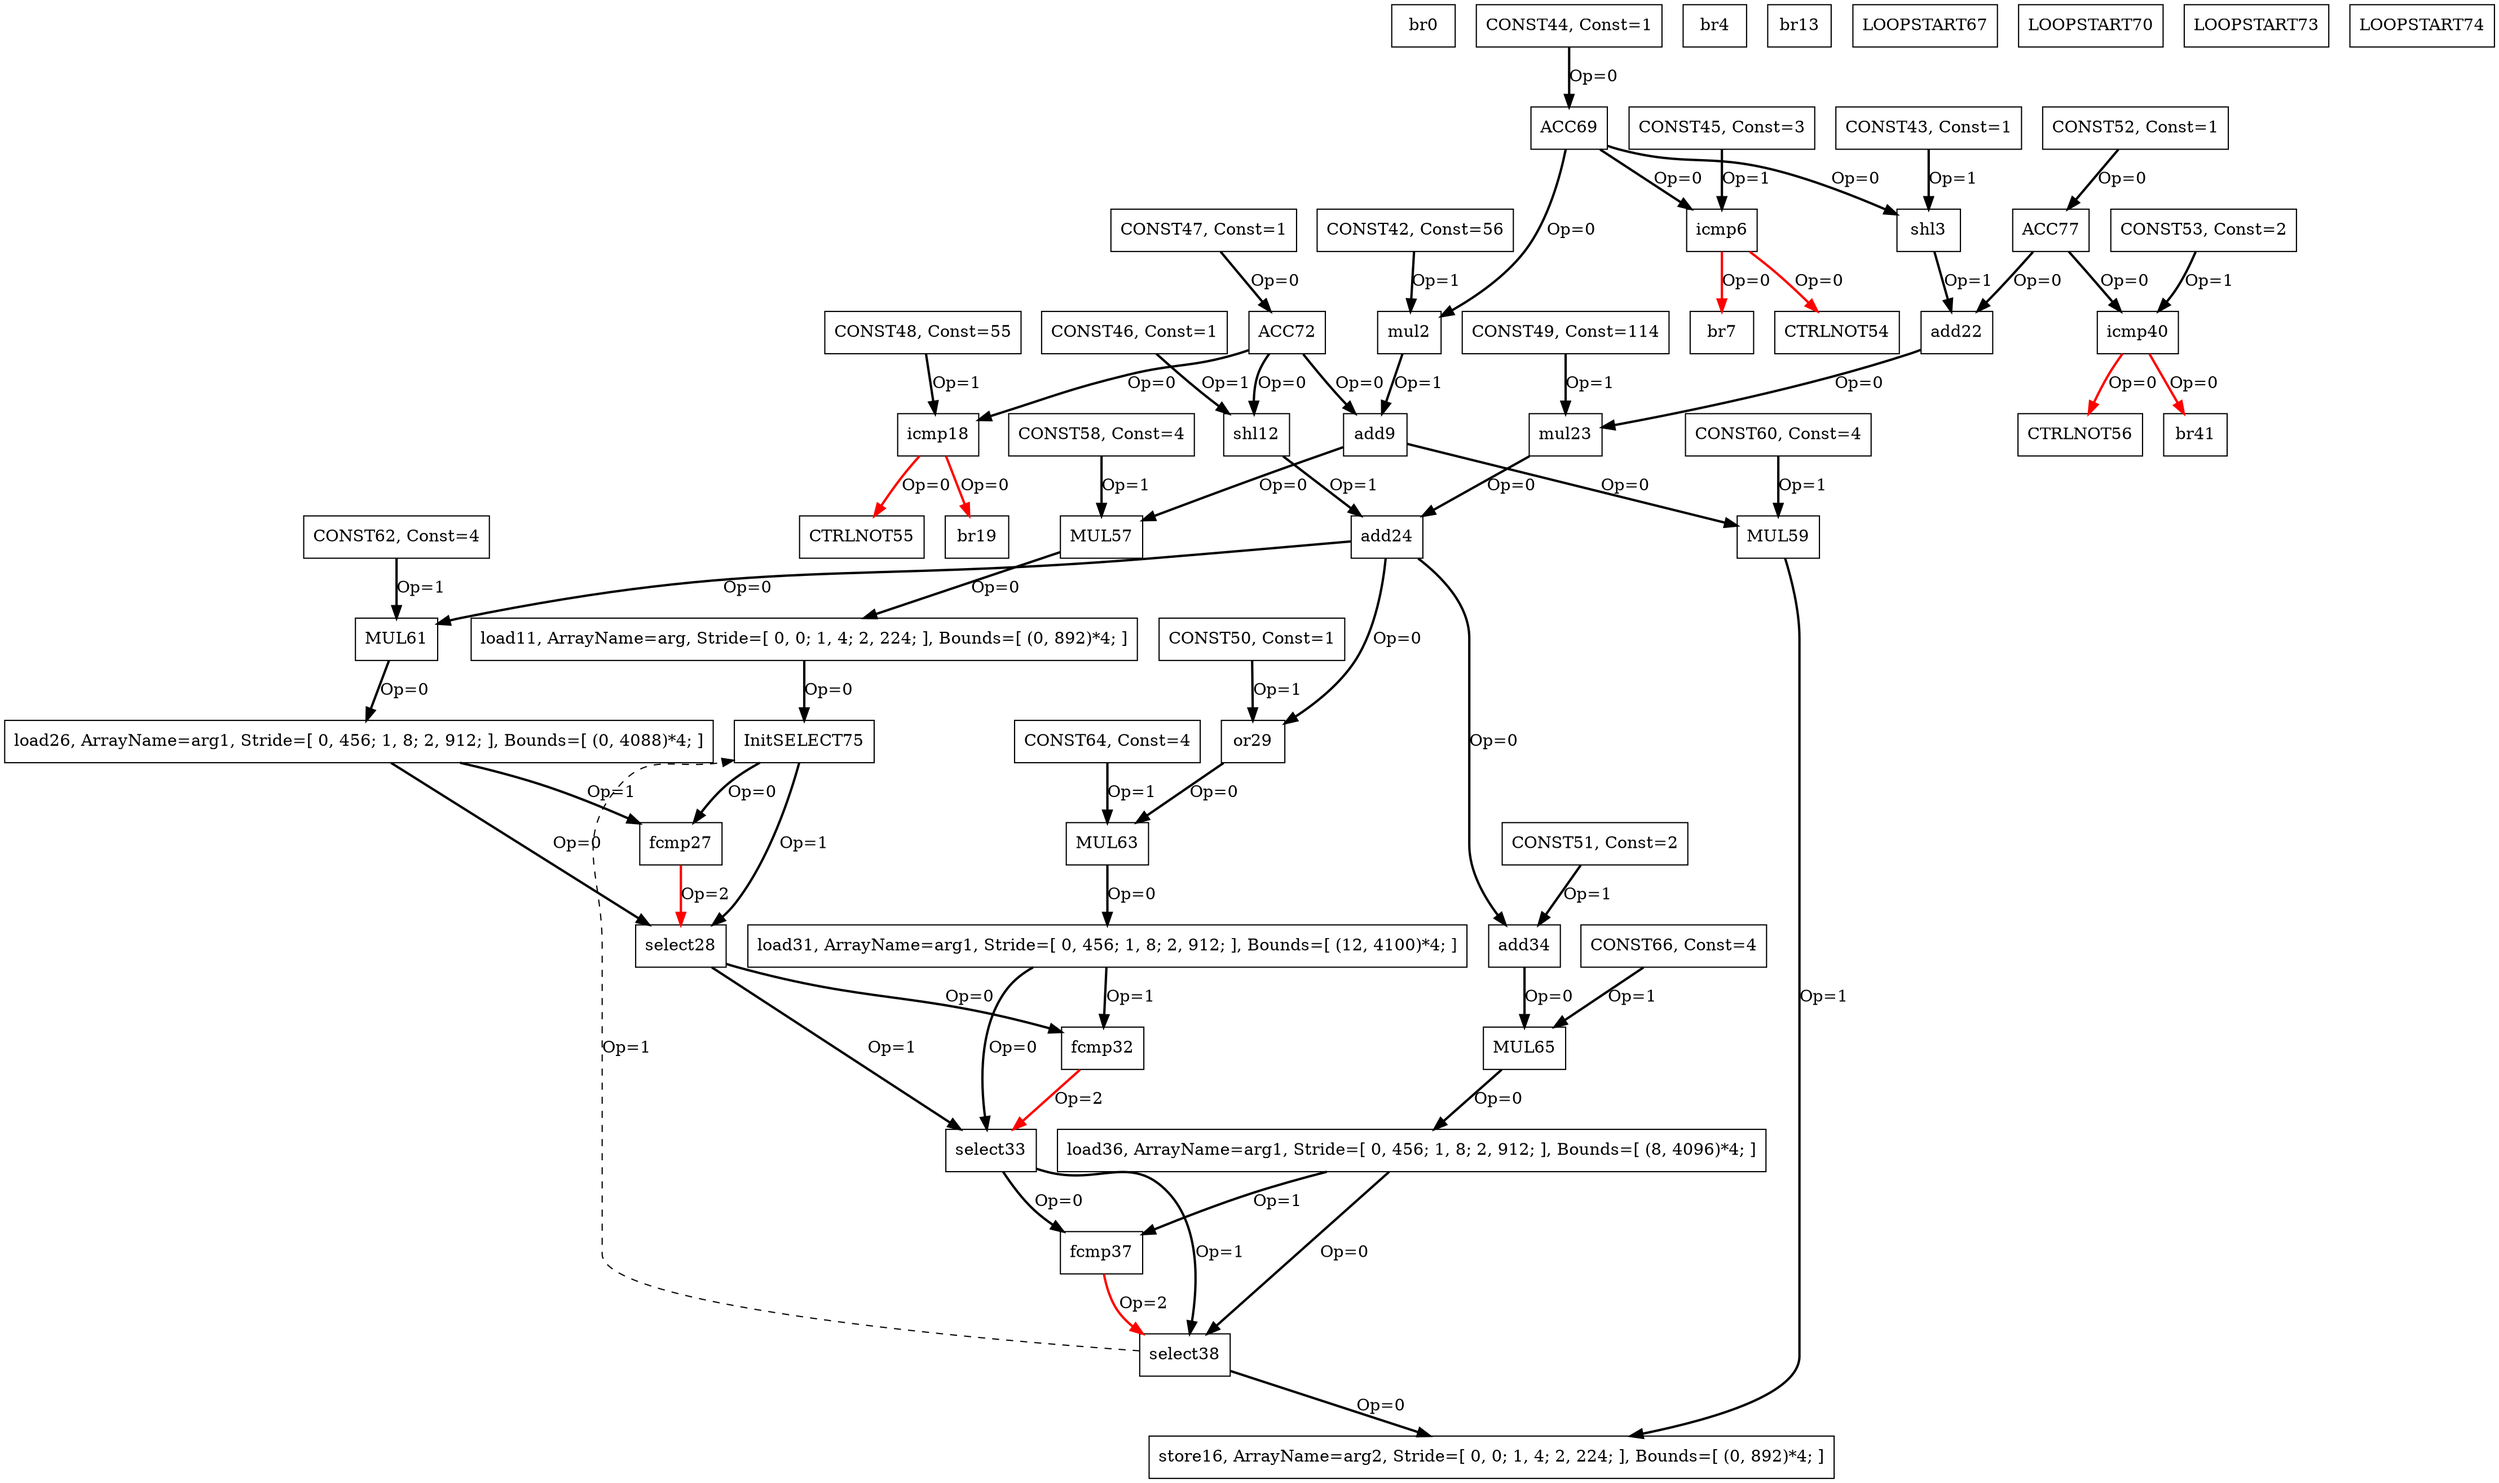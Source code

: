 Digraph G {
br0[label = "br0", shape = box, color = black];
mul2[label = "mul2", shape = box, color = black];
shl3[label = "shl3", shape = box, color = black];
br4[label = "br4", shape = box, color = black];
icmp6[label = "icmp6", shape = box, color = black];
br7[label = "br7", shape = box, color = black];
add9[label = "add9", shape = box, color = black];
load11[label = "load11, ArrayName=arg, Stride=[ 0, 0; 1, 4; 2, 224; ], Bounds=[ (0, 892)*4; ]", shape = box, color = black];
shl12[label = "shl12", shape = box, color = black];
br13[label = "br13", shape = box, color = black];
store16[label = "store16, ArrayName=arg2, Stride=[ 0, 0; 1, 4; 2, 224; ], Bounds=[ (0, 892)*4; ]", shape = box, color = black];
icmp18[label = "icmp18", shape = box, color = black];
br19[label = "br19", shape = box, color = black];
add22[label = "add22", shape = box, color = black];
mul23[label = "mul23", shape = box, color = black];
add24[label = "add24", shape = box, color = black];
load26[label = "load26, ArrayName=arg1, Stride=[ 0, 456; 1, 8; 2, 912; ], Bounds=[ (0, 4088)*4; ]", shape = box, color = black];
fcmp27[label = "fcmp27", shape = box, color = black];
select28[label = "select28", shape = box, color = black];
or29[label = "or29", shape = box, color = black];
load31[label = "load31, ArrayName=arg1, Stride=[ 0, 456; 1, 8; 2, 912; ], Bounds=[ (12, 4100)*4; ]", shape = box, color = black];
fcmp32[label = "fcmp32", shape = box, color = black];
select33[label = "select33", shape = box, color = black];
add34[label = "add34", shape = box, color = black];
load36[label = "load36, ArrayName=arg1, Stride=[ 0, 456; 1, 8; 2, 912; ], Bounds=[ (8, 4096)*4; ]", shape = box, color = black];
fcmp37[label = "fcmp37", shape = box, color = black];
select38[label = "select38", shape = box, color = black];
icmp40[label = "icmp40", shape = box, color = black];
br41[label = "br41", shape = box, color = black];
CONST42[label = "CONST42, Const=56", shape = box, color = black];
CONST43[label = "CONST43, Const=1", shape = box, color = black];
CONST44[label = "CONST44, Const=1", shape = box, color = black];
CONST45[label = "CONST45, Const=3", shape = box, color = black];
CONST46[label = "CONST46, Const=1", shape = box, color = black];
CONST47[label = "CONST47, Const=1", shape = box, color = black];
CONST48[label = "CONST48, Const=55", shape = box, color = black];
CONST49[label = "CONST49, Const=114", shape = box, color = black];
CONST50[label = "CONST50, Const=1", shape = box, color = black];
CONST51[label = "CONST51, Const=2", shape = box, color = black];
CONST52[label = "CONST52, Const=1", shape = box, color = black];
CONST53[label = "CONST53, Const=2", shape = box, color = black];
CTRLNOT54[label = "CTRLNOT54", shape = box, color = black];
CTRLNOT55[label = "CTRLNOT55", shape = box, color = black];
CTRLNOT56[label = "CTRLNOT56", shape = box, color = black];
MUL57[label = "MUL57", shape = box, color = black];
CONST58[label = "CONST58, Const=4", shape = box, color = black];
MUL59[label = "MUL59", shape = box, color = black];
CONST60[label = "CONST60, Const=4", shape = box, color = black];
MUL61[label = "MUL61", shape = box, color = black];
CONST62[label = "CONST62, Const=4", shape = box, color = black];
MUL63[label = "MUL63", shape = box, color = black];
CONST64[label = "CONST64, Const=4", shape = box, color = black];
MUL65[label = "MUL65", shape = box, color = black];
CONST66[label = "CONST66, Const=4", shape = box, color = black];
LOOPSTART67[label = "LOOPSTART67", shape = box, color = black];
ACC69[label = "ACC69", shape = box, color = black];
LOOPSTART70[label = "LOOPSTART70", shape = box, color = black];
ACC72[label = "ACC72", shape = box, color = black];
LOOPSTART73[label = "LOOPSTART73", shape = box, color = black];
LOOPSTART74[label = "LOOPSTART74", shape = box, color = black];
InitSELECT75[label = "InitSELECT75", shape = box, color = black];
ACC77[label = "ACC77", shape = box, color = black];
CONST42 -> mul2[color = black, style = bold, label = "Op=1"];
mul2 -> add9[color = black, style = bold, label = "Op=1"];
CONST43 -> shl3[color = black, style = bold, label = "Op=1"];
shl3 -> add22[color = black, style = bold, label = "Op=1"];
CONST45 -> icmp6[color = black, style = bold, label = "Op=1"];
icmp6 -> br7[color = red, style = bold, label = "Op=0"];
CONST46 -> shl12[color = black, style = bold, label = "Op=1"];
shl12 -> add24[color = black, style = bold, label = "Op=1"];
CONST48 -> icmp18[color = black, style = bold, label = "Op=1"];
icmp18 -> br19[color = red, style = bold, label = "Op=0"];
add22 -> mul23[color = black, style = bold, label = "Op=0"];
CONST49 -> mul23[color = black, style = bold, label = "Op=1"];
mul23 -> add24[color = black, style = bold, label = "Op=0"];
add24 -> add34[color = black, style = bold, label = "Op=0"];
add24 -> or29[color = black, style = bold, label = "Op=0"];
load26 -> select28[color = black, style = bold, label = "Op=0"];
load26 -> fcmp27[color = black, style = bold, label = "Op=1"];
fcmp27 -> select28[color = red, style = bold, label = "Op=2"];
select28 -> select33[color = black, style = bold, label = "Op=1"];
select28 -> fcmp32[color = black, style = bold, label = "Op=0"];
CONST50 -> or29[color = black, style = bold, label = "Op=1"];
load31 -> select33[color = black, style = bold, label = "Op=0"];
load31 -> fcmp32[color = black, style = bold, label = "Op=1"];
fcmp32 -> select33[color = red, style = bold, label = "Op=2"];
select33 -> select38[color = black, style = bold, label = "Op=1"];
select33 -> fcmp37[color = black, style = bold, label = "Op=0"];
CONST51 -> add34[color = black, style = bold, label = "Op=1"];
load36 -> select38[color = black, style = bold, label = "Op=0"];
load36 -> fcmp37[color = black, style = bold, label = "Op=1"];
fcmp37 -> select38[color = red, style = bold, label = "Op=2"];
CONST53 -> icmp40[color = black, style = bold, label = "Op=1"];
icmp40 -> br41[color = red, style = bold, label = "Op=0"];
icmp6 -> CTRLNOT54[color = red, style = bold, label = "Op=0"];
icmp18 -> CTRLNOT55[color = red, style = bold, label = "Op=0"];
icmp40 -> CTRLNOT56[color = red, style = bold, label = "Op=0"];
add9 -> MUL57[color = black, style = bold, label = "Op=0"];
CONST58 -> MUL57[color = black, style = bold, label = "Op=1"];
MUL57 -> load11[color = black, style = bold, label = "Op=0"];
add9 -> MUL59[color = black, style = bold, label = "Op=0"];
CONST60 -> MUL59[color = black, style = bold, label = "Op=1"];
MUL59 -> store16[color = black, style = bold, label = "Op=1"];
add24 -> MUL61[color = black, style = bold, label = "Op=0"];
CONST62 -> MUL61[color = black, style = bold, label = "Op=1"];
MUL61 -> load26[color = black, style = bold, label = "Op=0"];
or29 -> MUL63[color = black, style = bold, label = "Op=0"];
CONST64 -> MUL63[color = black, style = bold, label = "Op=1"];
MUL63 -> load31[color = black, style = bold, label = "Op=0"];
add34 -> MUL65[color = black, style = bold, label = "Op=0"];
CONST66 -> MUL65[color = black, style = bold, label = "Op=1"];
MUL65 -> load36[color = black, style = bold, label = "Op=0"];
ACC69 -> icmp6[color = black, style = bold, label = "Op=0"];
ACC69 -> shl3[color = black, style = bold, label = "Op=0"];
ACC69 -> mul2[color = black, style = bold, label = "Op=0"];
ACC72 -> icmp18[color = black, style = bold, label = "Op=0"];
ACC72 -> shl12[color = black, style = bold, label = "Op=0"];
ACC72 -> add9[color = black, style = bold, label = "Op=0"];
select38 -> store16[color = black, style = bold, label = "Op=0"];
load11 -> InitSELECT75[color = black, style = bold, label = "Op=0"];
select38 -> InitSELECT75[color = black, style = dashed, label = "Op=1"];
InitSELECT75 -> select28[color = black, style = bold, label = "Op=1"];
InitSELECT75 -> fcmp27[color = black, style = bold, label = "Op=0"];
ACC77 -> icmp40[color = black, style = bold, label = "Op=0"];
ACC77 -> add22[color = black, style = bold, label = "Op=0"];
CONST44 -> ACC69[color = black, style = bold, label = "Op=0"];
CONST47 -> ACC72[color = black, style = bold, label = "Op=0"];
CONST52 -> ACC77[color = black, style = bold, label = "Op=0"];
}
